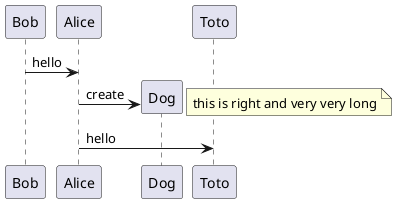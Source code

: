 {
  "sha1": "180wr5tl3vhngagket03n3dy3vo4fgp",
  "insertion": {
    "when": "2024-05-30T20:48:19.594Z",
    "user": "plantuml@gmail.com"
  }
}
@startuml
Bob -> Alice : hello
create Dog
Alice -> Dog : create
note right : this is right and very very long
Alice -> Toto : hello
@enduml
